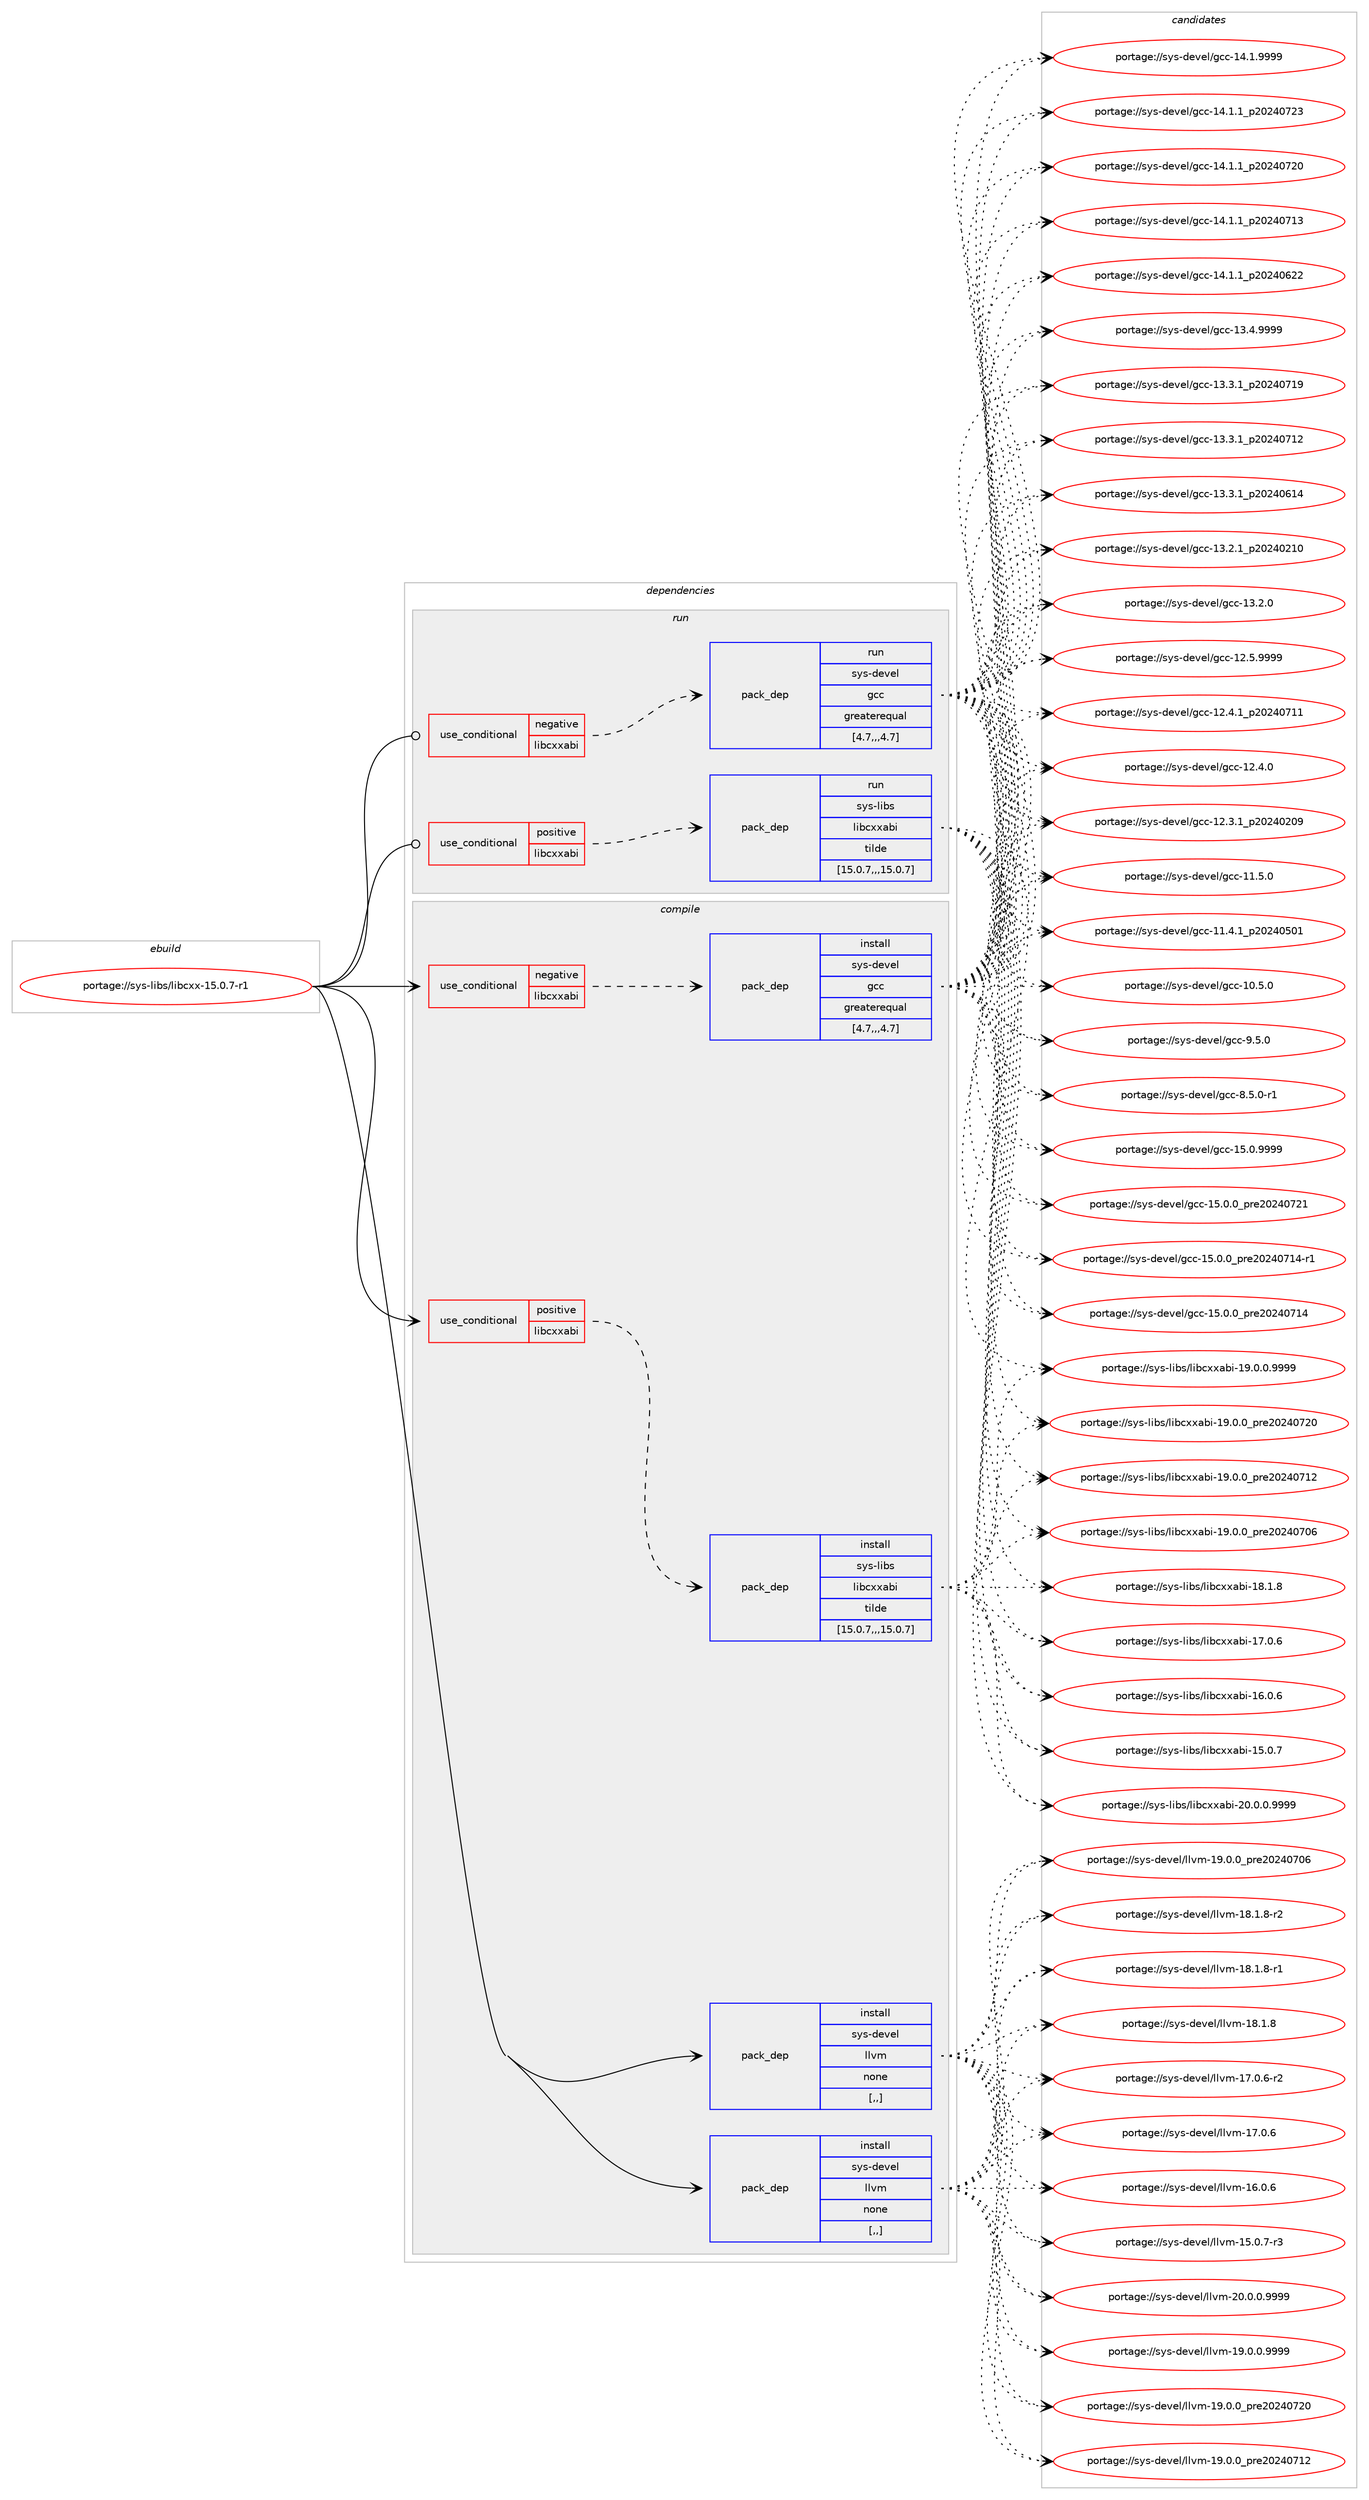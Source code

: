 digraph prolog {

# *************
# Graph options
# *************

newrank=true;
concentrate=true;
compound=true;
graph [rankdir=LR,fontname=Helvetica,fontsize=10,ranksep=1.5];#, ranksep=2.5, nodesep=0.2];
edge  [arrowhead=vee];
node  [fontname=Helvetica,fontsize=10];

# **********
# The ebuild
# **********

subgraph cluster_leftcol {
color=gray;
label=<<i>ebuild</i>>;
id [label="portage://sys-libs/libcxx-15.0.7-r1", color=red, width=4, href="../sys-libs/libcxx-15.0.7-r1.svg"];
}

# ****************
# The dependencies
# ****************

subgraph cluster_midcol {
color=gray;
label=<<i>dependencies</i>>;
subgraph cluster_compile {
fillcolor="#eeeeee";
style=filled;
label=<<i>compile</i>>;
subgraph cond117897 {
dependency441761 [label=<<TABLE BORDER="0" CELLBORDER="1" CELLSPACING="0" CELLPADDING="4"><TR><TD ROWSPAN="3" CELLPADDING="10">use_conditional</TD></TR><TR><TD>negative</TD></TR><TR><TD>libcxxabi</TD></TR></TABLE>>, shape=none, color=red];
subgraph pack320865 {
dependency441762 [label=<<TABLE BORDER="0" CELLBORDER="1" CELLSPACING="0" CELLPADDING="4" WIDTH="220"><TR><TD ROWSPAN="6" CELLPADDING="30">pack_dep</TD></TR><TR><TD WIDTH="110">install</TD></TR><TR><TD>sys-devel</TD></TR><TR><TD>gcc</TD></TR><TR><TD>greaterequal</TD></TR><TR><TD>[4.7,,,4.7]</TD></TR></TABLE>>, shape=none, color=blue];
}
dependency441761:e -> dependency441762:w [weight=20,style="dashed",arrowhead="vee"];
}
id:e -> dependency441761:w [weight=20,style="solid",arrowhead="vee"];
subgraph cond117898 {
dependency441763 [label=<<TABLE BORDER="0" CELLBORDER="1" CELLSPACING="0" CELLPADDING="4"><TR><TD ROWSPAN="3" CELLPADDING="10">use_conditional</TD></TR><TR><TD>positive</TD></TR><TR><TD>libcxxabi</TD></TR></TABLE>>, shape=none, color=red];
subgraph pack320866 {
dependency441764 [label=<<TABLE BORDER="0" CELLBORDER="1" CELLSPACING="0" CELLPADDING="4" WIDTH="220"><TR><TD ROWSPAN="6" CELLPADDING="30">pack_dep</TD></TR><TR><TD WIDTH="110">install</TD></TR><TR><TD>sys-libs</TD></TR><TR><TD>libcxxabi</TD></TR><TR><TD>tilde</TD></TR><TR><TD>[15.0.7,,,15.0.7]</TD></TR></TABLE>>, shape=none, color=blue];
}
dependency441763:e -> dependency441764:w [weight=20,style="dashed",arrowhead="vee"];
}
id:e -> dependency441763:w [weight=20,style="solid",arrowhead="vee"];
subgraph pack320867 {
dependency441765 [label=<<TABLE BORDER="0" CELLBORDER="1" CELLSPACING="0" CELLPADDING="4" WIDTH="220"><TR><TD ROWSPAN="6" CELLPADDING="30">pack_dep</TD></TR><TR><TD WIDTH="110">install</TD></TR><TR><TD>sys-devel</TD></TR><TR><TD>llvm</TD></TR><TR><TD>none</TD></TR><TR><TD>[,,]</TD></TR></TABLE>>, shape=none, color=blue];
}
id:e -> dependency441765:w [weight=20,style="solid",arrowhead="vee"];
subgraph pack320868 {
dependency441766 [label=<<TABLE BORDER="0" CELLBORDER="1" CELLSPACING="0" CELLPADDING="4" WIDTH="220"><TR><TD ROWSPAN="6" CELLPADDING="30">pack_dep</TD></TR><TR><TD WIDTH="110">install</TD></TR><TR><TD>sys-devel</TD></TR><TR><TD>llvm</TD></TR><TR><TD>none</TD></TR><TR><TD>[,,]</TD></TR></TABLE>>, shape=none, color=blue];
}
id:e -> dependency441766:w [weight=20,style="solid",arrowhead="vee"];
}
subgraph cluster_compileandrun {
fillcolor="#eeeeee";
style=filled;
label=<<i>compile and run</i>>;
}
subgraph cluster_run {
fillcolor="#eeeeee";
style=filled;
label=<<i>run</i>>;
subgraph cond117899 {
dependency441767 [label=<<TABLE BORDER="0" CELLBORDER="1" CELLSPACING="0" CELLPADDING="4"><TR><TD ROWSPAN="3" CELLPADDING="10">use_conditional</TD></TR><TR><TD>negative</TD></TR><TR><TD>libcxxabi</TD></TR></TABLE>>, shape=none, color=red];
subgraph pack320869 {
dependency441768 [label=<<TABLE BORDER="0" CELLBORDER="1" CELLSPACING="0" CELLPADDING="4" WIDTH="220"><TR><TD ROWSPAN="6" CELLPADDING="30">pack_dep</TD></TR><TR><TD WIDTH="110">run</TD></TR><TR><TD>sys-devel</TD></TR><TR><TD>gcc</TD></TR><TR><TD>greaterequal</TD></TR><TR><TD>[4.7,,,4.7]</TD></TR></TABLE>>, shape=none, color=blue];
}
dependency441767:e -> dependency441768:w [weight=20,style="dashed",arrowhead="vee"];
}
id:e -> dependency441767:w [weight=20,style="solid",arrowhead="odot"];
subgraph cond117900 {
dependency441769 [label=<<TABLE BORDER="0" CELLBORDER="1" CELLSPACING="0" CELLPADDING="4"><TR><TD ROWSPAN="3" CELLPADDING="10">use_conditional</TD></TR><TR><TD>positive</TD></TR><TR><TD>libcxxabi</TD></TR></TABLE>>, shape=none, color=red];
subgraph pack320870 {
dependency441770 [label=<<TABLE BORDER="0" CELLBORDER="1" CELLSPACING="0" CELLPADDING="4" WIDTH="220"><TR><TD ROWSPAN="6" CELLPADDING="30">pack_dep</TD></TR><TR><TD WIDTH="110">run</TD></TR><TR><TD>sys-libs</TD></TR><TR><TD>libcxxabi</TD></TR><TR><TD>tilde</TD></TR><TR><TD>[15.0.7,,,15.0.7]</TD></TR></TABLE>>, shape=none, color=blue];
}
dependency441769:e -> dependency441770:w [weight=20,style="dashed",arrowhead="vee"];
}
id:e -> dependency441769:w [weight=20,style="solid",arrowhead="odot"];
}
}

# **************
# The candidates
# **************

subgraph cluster_choices {
rank=same;
color=gray;
label=<<i>candidates</i>>;

subgraph choice320865 {
color=black;
nodesep=1;
choice1151211154510010111810110847103999945495346484657575757 [label="portage://sys-devel/gcc-15.0.9999", color=red, width=4,href="../sys-devel/gcc-15.0.9999.svg"];
choice1151211154510010111810110847103999945495346484648951121141015048505248555049 [label="portage://sys-devel/gcc-15.0.0_pre20240721", color=red, width=4,href="../sys-devel/gcc-15.0.0_pre20240721.svg"];
choice11512111545100101118101108471039999454953464846489511211410150485052485549524511449 [label="portage://sys-devel/gcc-15.0.0_pre20240714-r1", color=red, width=4,href="../sys-devel/gcc-15.0.0_pre20240714-r1.svg"];
choice1151211154510010111810110847103999945495346484648951121141015048505248554952 [label="portage://sys-devel/gcc-15.0.0_pre20240714", color=red, width=4,href="../sys-devel/gcc-15.0.0_pre20240714.svg"];
choice1151211154510010111810110847103999945495246494657575757 [label="portage://sys-devel/gcc-14.1.9999", color=red, width=4,href="../sys-devel/gcc-14.1.9999.svg"];
choice1151211154510010111810110847103999945495246494649951125048505248555051 [label="portage://sys-devel/gcc-14.1.1_p20240723", color=red, width=4,href="../sys-devel/gcc-14.1.1_p20240723.svg"];
choice1151211154510010111810110847103999945495246494649951125048505248555048 [label="portage://sys-devel/gcc-14.1.1_p20240720", color=red, width=4,href="../sys-devel/gcc-14.1.1_p20240720.svg"];
choice1151211154510010111810110847103999945495246494649951125048505248554951 [label="portage://sys-devel/gcc-14.1.1_p20240713", color=red, width=4,href="../sys-devel/gcc-14.1.1_p20240713.svg"];
choice1151211154510010111810110847103999945495246494649951125048505248545050 [label="portage://sys-devel/gcc-14.1.1_p20240622", color=red, width=4,href="../sys-devel/gcc-14.1.1_p20240622.svg"];
choice1151211154510010111810110847103999945495146524657575757 [label="portage://sys-devel/gcc-13.4.9999", color=red, width=4,href="../sys-devel/gcc-13.4.9999.svg"];
choice1151211154510010111810110847103999945495146514649951125048505248554957 [label="portage://sys-devel/gcc-13.3.1_p20240719", color=red, width=4,href="../sys-devel/gcc-13.3.1_p20240719.svg"];
choice1151211154510010111810110847103999945495146514649951125048505248554950 [label="portage://sys-devel/gcc-13.3.1_p20240712", color=red, width=4,href="../sys-devel/gcc-13.3.1_p20240712.svg"];
choice1151211154510010111810110847103999945495146514649951125048505248544952 [label="portage://sys-devel/gcc-13.3.1_p20240614", color=red, width=4,href="../sys-devel/gcc-13.3.1_p20240614.svg"];
choice1151211154510010111810110847103999945495146504649951125048505248504948 [label="portage://sys-devel/gcc-13.2.1_p20240210", color=red, width=4,href="../sys-devel/gcc-13.2.1_p20240210.svg"];
choice1151211154510010111810110847103999945495146504648 [label="portage://sys-devel/gcc-13.2.0", color=red, width=4,href="../sys-devel/gcc-13.2.0.svg"];
choice1151211154510010111810110847103999945495046534657575757 [label="portage://sys-devel/gcc-12.5.9999", color=red, width=4,href="../sys-devel/gcc-12.5.9999.svg"];
choice1151211154510010111810110847103999945495046524649951125048505248554949 [label="portage://sys-devel/gcc-12.4.1_p20240711", color=red, width=4,href="../sys-devel/gcc-12.4.1_p20240711.svg"];
choice1151211154510010111810110847103999945495046524648 [label="portage://sys-devel/gcc-12.4.0", color=red, width=4,href="../sys-devel/gcc-12.4.0.svg"];
choice1151211154510010111810110847103999945495046514649951125048505248504857 [label="portage://sys-devel/gcc-12.3.1_p20240209", color=red, width=4,href="../sys-devel/gcc-12.3.1_p20240209.svg"];
choice1151211154510010111810110847103999945494946534648 [label="portage://sys-devel/gcc-11.5.0", color=red, width=4,href="../sys-devel/gcc-11.5.0.svg"];
choice1151211154510010111810110847103999945494946524649951125048505248534849 [label="portage://sys-devel/gcc-11.4.1_p20240501", color=red, width=4,href="../sys-devel/gcc-11.4.1_p20240501.svg"];
choice1151211154510010111810110847103999945494846534648 [label="portage://sys-devel/gcc-10.5.0", color=red, width=4,href="../sys-devel/gcc-10.5.0.svg"];
choice11512111545100101118101108471039999455746534648 [label="portage://sys-devel/gcc-9.5.0", color=red, width=4,href="../sys-devel/gcc-9.5.0.svg"];
choice115121115451001011181011084710399994556465346484511449 [label="portage://sys-devel/gcc-8.5.0-r1", color=red, width=4,href="../sys-devel/gcc-8.5.0-r1.svg"];
dependency441762:e -> choice1151211154510010111810110847103999945495346484657575757:w [style=dotted,weight="100"];
dependency441762:e -> choice1151211154510010111810110847103999945495346484648951121141015048505248555049:w [style=dotted,weight="100"];
dependency441762:e -> choice11512111545100101118101108471039999454953464846489511211410150485052485549524511449:w [style=dotted,weight="100"];
dependency441762:e -> choice1151211154510010111810110847103999945495346484648951121141015048505248554952:w [style=dotted,weight="100"];
dependency441762:e -> choice1151211154510010111810110847103999945495246494657575757:w [style=dotted,weight="100"];
dependency441762:e -> choice1151211154510010111810110847103999945495246494649951125048505248555051:w [style=dotted,weight="100"];
dependency441762:e -> choice1151211154510010111810110847103999945495246494649951125048505248555048:w [style=dotted,weight="100"];
dependency441762:e -> choice1151211154510010111810110847103999945495246494649951125048505248554951:w [style=dotted,weight="100"];
dependency441762:e -> choice1151211154510010111810110847103999945495246494649951125048505248545050:w [style=dotted,weight="100"];
dependency441762:e -> choice1151211154510010111810110847103999945495146524657575757:w [style=dotted,weight="100"];
dependency441762:e -> choice1151211154510010111810110847103999945495146514649951125048505248554957:w [style=dotted,weight="100"];
dependency441762:e -> choice1151211154510010111810110847103999945495146514649951125048505248554950:w [style=dotted,weight="100"];
dependency441762:e -> choice1151211154510010111810110847103999945495146514649951125048505248544952:w [style=dotted,weight="100"];
dependency441762:e -> choice1151211154510010111810110847103999945495146504649951125048505248504948:w [style=dotted,weight="100"];
dependency441762:e -> choice1151211154510010111810110847103999945495146504648:w [style=dotted,weight="100"];
dependency441762:e -> choice1151211154510010111810110847103999945495046534657575757:w [style=dotted,weight="100"];
dependency441762:e -> choice1151211154510010111810110847103999945495046524649951125048505248554949:w [style=dotted,weight="100"];
dependency441762:e -> choice1151211154510010111810110847103999945495046524648:w [style=dotted,weight="100"];
dependency441762:e -> choice1151211154510010111810110847103999945495046514649951125048505248504857:w [style=dotted,weight="100"];
dependency441762:e -> choice1151211154510010111810110847103999945494946534648:w [style=dotted,weight="100"];
dependency441762:e -> choice1151211154510010111810110847103999945494946524649951125048505248534849:w [style=dotted,weight="100"];
dependency441762:e -> choice1151211154510010111810110847103999945494846534648:w [style=dotted,weight="100"];
dependency441762:e -> choice11512111545100101118101108471039999455746534648:w [style=dotted,weight="100"];
dependency441762:e -> choice115121115451001011181011084710399994556465346484511449:w [style=dotted,weight="100"];
}
subgraph choice320866 {
color=black;
nodesep=1;
choice11512111545108105981154710810598991201209798105455048464846484657575757 [label="portage://sys-libs/libcxxabi-20.0.0.9999", color=red, width=4,href="../sys-libs/libcxxabi-20.0.0.9999.svg"];
choice11512111545108105981154710810598991201209798105454957464846484657575757 [label="portage://sys-libs/libcxxabi-19.0.0.9999", color=red, width=4,href="../sys-libs/libcxxabi-19.0.0.9999.svg"];
choice1151211154510810598115471081059899120120979810545495746484648951121141015048505248555048 [label="portage://sys-libs/libcxxabi-19.0.0_pre20240720", color=red, width=4,href="../sys-libs/libcxxabi-19.0.0_pre20240720.svg"];
choice1151211154510810598115471081059899120120979810545495746484648951121141015048505248554950 [label="portage://sys-libs/libcxxabi-19.0.0_pre20240712", color=red, width=4,href="../sys-libs/libcxxabi-19.0.0_pre20240712.svg"];
choice1151211154510810598115471081059899120120979810545495746484648951121141015048505248554854 [label="portage://sys-libs/libcxxabi-19.0.0_pre20240706", color=red, width=4,href="../sys-libs/libcxxabi-19.0.0_pre20240706.svg"];
choice1151211154510810598115471081059899120120979810545495646494656 [label="portage://sys-libs/libcxxabi-18.1.8", color=red, width=4,href="../sys-libs/libcxxabi-18.1.8.svg"];
choice1151211154510810598115471081059899120120979810545495546484654 [label="portage://sys-libs/libcxxabi-17.0.6", color=red, width=4,href="../sys-libs/libcxxabi-17.0.6.svg"];
choice1151211154510810598115471081059899120120979810545495446484654 [label="portage://sys-libs/libcxxabi-16.0.6", color=red, width=4,href="../sys-libs/libcxxabi-16.0.6.svg"];
choice1151211154510810598115471081059899120120979810545495346484655 [label="portage://sys-libs/libcxxabi-15.0.7", color=red, width=4,href="../sys-libs/libcxxabi-15.0.7.svg"];
dependency441764:e -> choice11512111545108105981154710810598991201209798105455048464846484657575757:w [style=dotted,weight="100"];
dependency441764:e -> choice11512111545108105981154710810598991201209798105454957464846484657575757:w [style=dotted,weight="100"];
dependency441764:e -> choice1151211154510810598115471081059899120120979810545495746484648951121141015048505248555048:w [style=dotted,weight="100"];
dependency441764:e -> choice1151211154510810598115471081059899120120979810545495746484648951121141015048505248554950:w [style=dotted,weight="100"];
dependency441764:e -> choice1151211154510810598115471081059899120120979810545495746484648951121141015048505248554854:w [style=dotted,weight="100"];
dependency441764:e -> choice1151211154510810598115471081059899120120979810545495646494656:w [style=dotted,weight="100"];
dependency441764:e -> choice1151211154510810598115471081059899120120979810545495546484654:w [style=dotted,weight="100"];
dependency441764:e -> choice1151211154510810598115471081059899120120979810545495446484654:w [style=dotted,weight="100"];
dependency441764:e -> choice1151211154510810598115471081059899120120979810545495346484655:w [style=dotted,weight="100"];
}
subgraph choice320867 {
color=black;
nodesep=1;
choice1151211154510010111810110847108108118109455048464846484657575757 [label="portage://sys-devel/llvm-20.0.0.9999", color=red, width=4,href="../sys-devel/llvm-20.0.0.9999.svg"];
choice1151211154510010111810110847108108118109454957464846484657575757 [label="portage://sys-devel/llvm-19.0.0.9999", color=red, width=4,href="../sys-devel/llvm-19.0.0.9999.svg"];
choice115121115451001011181011084710810811810945495746484648951121141015048505248555048 [label="portage://sys-devel/llvm-19.0.0_pre20240720", color=red, width=4,href="../sys-devel/llvm-19.0.0_pre20240720.svg"];
choice115121115451001011181011084710810811810945495746484648951121141015048505248554950 [label="portage://sys-devel/llvm-19.0.0_pre20240712", color=red, width=4,href="../sys-devel/llvm-19.0.0_pre20240712.svg"];
choice115121115451001011181011084710810811810945495746484648951121141015048505248554854 [label="portage://sys-devel/llvm-19.0.0_pre20240706", color=red, width=4,href="../sys-devel/llvm-19.0.0_pre20240706.svg"];
choice1151211154510010111810110847108108118109454956464946564511450 [label="portage://sys-devel/llvm-18.1.8-r2", color=red, width=4,href="../sys-devel/llvm-18.1.8-r2.svg"];
choice1151211154510010111810110847108108118109454956464946564511449 [label="portage://sys-devel/llvm-18.1.8-r1", color=red, width=4,href="../sys-devel/llvm-18.1.8-r1.svg"];
choice115121115451001011181011084710810811810945495646494656 [label="portage://sys-devel/llvm-18.1.8", color=red, width=4,href="../sys-devel/llvm-18.1.8.svg"];
choice1151211154510010111810110847108108118109454955464846544511450 [label="portage://sys-devel/llvm-17.0.6-r2", color=red, width=4,href="../sys-devel/llvm-17.0.6-r2.svg"];
choice115121115451001011181011084710810811810945495546484654 [label="portage://sys-devel/llvm-17.0.6", color=red, width=4,href="../sys-devel/llvm-17.0.6.svg"];
choice115121115451001011181011084710810811810945495446484654 [label="portage://sys-devel/llvm-16.0.6", color=red, width=4,href="../sys-devel/llvm-16.0.6.svg"];
choice1151211154510010111810110847108108118109454953464846554511451 [label="portage://sys-devel/llvm-15.0.7-r3", color=red, width=4,href="../sys-devel/llvm-15.0.7-r3.svg"];
dependency441765:e -> choice1151211154510010111810110847108108118109455048464846484657575757:w [style=dotted,weight="100"];
dependency441765:e -> choice1151211154510010111810110847108108118109454957464846484657575757:w [style=dotted,weight="100"];
dependency441765:e -> choice115121115451001011181011084710810811810945495746484648951121141015048505248555048:w [style=dotted,weight="100"];
dependency441765:e -> choice115121115451001011181011084710810811810945495746484648951121141015048505248554950:w [style=dotted,weight="100"];
dependency441765:e -> choice115121115451001011181011084710810811810945495746484648951121141015048505248554854:w [style=dotted,weight="100"];
dependency441765:e -> choice1151211154510010111810110847108108118109454956464946564511450:w [style=dotted,weight="100"];
dependency441765:e -> choice1151211154510010111810110847108108118109454956464946564511449:w [style=dotted,weight="100"];
dependency441765:e -> choice115121115451001011181011084710810811810945495646494656:w [style=dotted,weight="100"];
dependency441765:e -> choice1151211154510010111810110847108108118109454955464846544511450:w [style=dotted,weight="100"];
dependency441765:e -> choice115121115451001011181011084710810811810945495546484654:w [style=dotted,weight="100"];
dependency441765:e -> choice115121115451001011181011084710810811810945495446484654:w [style=dotted,weight="100"];
dependency441765:e -> choice1151211154510010111810110847108108118109454953464846554511451:w [style=dotted,weight="100"];
}
subgraph choice320868 {
color=black;
nodesep=1;
choice1151211154510010111810110847108108118109455048464846484657575757 [label="portage://sys-devel/llvm-20.0.0.9999", color=red, width=4,href="../sys-devel/llvm-20.0.0.9999.svg"];
choice1151211154510010111810110847108108118109454957464846484657575757 [label="portage://sys-devel/llvm-19.0.0.9999", color=red, width=4,href="../sys-devel/llvm-19.0.0.9999.svg"];
choice115121115451001011181011084710810811810945495746484648951121141015048505248555048 [label="portage://sys-devel/llvm-19.0.0_pre20240720", color=red, width=4,href="../sys-devel/llvm-19.0.0_pre20240720.svg"];
choice115121115451001011181011084710810811810945495746484648951121141015048505248554950 [label="portage://sys-devel/llvm-19.0.0_pre20240712", color=red, width=4,href="../sys-devel/llvm-19.0.0_pre20240712.svg"];
choice115121115451001011181011084710810811810945495746484648951121141015048505248554854 [label="portage://sys-devel/llvm-19.0.0_pre20240706", color=red, width=4,href="../sys-devel/llvm-19.0.0_pre20240706.svg"];
choice1151211154510010111810110847108108118109454956464946564511450 [label="portage://sys-devel/llvm-18.1.8-r2", color=red, width=4,href="../sys-devel/llvm-18.1.8-r2.svg"];
choice1151211154510010111810110847108108118109454956464946564511449 [label="portage://sys-devel/llvm-18.1.8-r1", color=red, width=4,href="../sys-devel/llvm-18.1.8-r1.svg"];
choice115121115451001011181011084710810811810945495646494656 [label="portage://sys-devel/llvm-18.1.8", color=red, width=4,href="../sys-devel/llvm-18.1.8.svg"];
choice1151211154510010111810110847108108118109454955464846544511450 [label="portage://sys-devel/llvm-17.0.6-r2", color=red, width=4,href="../sys-devel/llvm-17.0.6-r2.svg"];
choice115121115451001011181011084710810811810945495546484654 [label="portage://sys-devel/llvm-17.0.6", color=red, width=4,href="../sys-devel/llvm-17.0.6.svg"];
choice115121115451001011181011084710810811810945495446484654 [label="portage://sys-devel/llvm-16.0.6", color=red, width=4,href="../sys-devel/llvm-16.0.6.svg"];
choice1151211154510010111810110847108108118109454953464846554511451 [label="portage://sys-devel/llvm-15.0.7-r3", color=red, width=4,href="../sys-devel/llvm-15.0.7-r3.svg"];
dependency441766:e -> choice1151211154510010111810110847108108118109455048464846484657575757:w [style=dotted,weight="100"];
dependency441766:e -> choice1151211154510010111810110847108108118109454957464846484657575757:w [style=dotted,weight="100"];
dependency441766:e -> choice115121115451001011181011084710810811810945495746484648951121141015048505248555048:w [style=dotted,weight="100"];
dependency441766:e -> choice115121115451001011181011084710810811810945495746484648951121141015048505248554950:w [style=dotted,weight="100"];
dependency441766:e -> choice115121115451001011181011084710810811810945495746484648951121141015048505248554854:w [style=dotted,weight="100"];
dependency441766:e -> choice1151211154510010111810110847108108118109454956464946564511450:w [style=dotted,weight="100"];
dependency441766:e -> choice1151211154510010111810110847108108118109454956464946564511449:w [style=dotted,weight="100"];
dependency441766:e -> choice115121115451001011181011084710810811810945495646494656:w [style=dotted,weight="100"];
dependency441766:e -> choice1151211154510010111810110847108108118109454955464846544511450:w [style=dotted,weight="100"];
dependency441766:e -> choice115121115451001011181011084710810811810945495546484654:w [style=dotted,weight="100"];
dependency441766:e -> choice115121115451001011181011084710810811810945495446484654:w [style=dotted,weight="100"];
dependency441766:e -> choice1151211154510010111810110847108108118109454953464846554511451:w [style=dotted,weight="100"];
}
subgraph choice320869 {
color=black;
nodesep=1;
choice1151211154510010111810110847103999945495346484657575757 [label="portage://sys-devel/gcc-15.0.9999", color=red, width=4,href="../sys-devel/gcc-15.0.9999.svg"];
choice1151211154510010111810110847103999945495346484648951121141015048505248555049 [label="portage://sys-devel/gcc-15.0.0_pre20240721", color=red, width=4,href="../sys-devel/gcc-15.0.0_pre20240721.svg"];
choice11512111545100101118101108471039999454953464846489511211410150485052485549524511449 [label="portage://sys-devel/gcc-15.0.0_pre20240714-r1", color=red, width=4,href="../sys-devel/gcc-15.0.0_pre20240714-r1.svg"];
choice1151211154510010111810110847103999945495346484648951121141015048505248554952 [label="portage://sys-devel/gcc-15.0.0_pre20240714", color=red, width=4,href="../sys-devel/gcc-15.0.0_pre20240714.svg"];
choice1151211154510010111810110847103999945495246494657575757 [label="portage://sys-devel/gcc-14.1.9999", color=red, width=4,href="../sys-devel/gcc-14.1.9999.svg"];
choice1151211154510010111810110847103999945495246494649951125048505248555051 [label="portage://sys-devel/gcc-14.1.1_p20240723", color=red, width=4,href="../sys-devel/gcc-14.1.1_p20240723.svg"];
choice1151211154510010111810110847103999945495246494649951125048505248555048 [label="portage://sys-devel/gcc-14.1.1_p20240720", color=red, width=4,href="../sys-devel/gcc-14.1.1_p20240720.svg"];
choice1151211154510010111810110847103999945495246494649951125048505248554951 [label="portage://sys-devel/gcc-14.1.1_p20240713", color=red, width=4,href="../sys-devel/gcc-14.1.1_p20240713.svg"];
choice1151211154510010111810110847103999945495246494649951125048505248545050 [label="portage://sys-devel/gcc-14.1.1_p20240622", color=red, width=4,href="../sys-devel/gcc-14.1.1_p20240622.svg"];
choice1151211154510010111810110847103999945495146524657575757 [label="portage://sys-devel/gcc-13.4.9999", color=red, width=4,href="../sys-devel/gcc-13.4.9999.svg"];
choice1151211154510010111810110847103999945495146514649951125048505248554957 [label="portage://sys-devel/gcc-13.3.1_p20240719", color=red, width=4,href="../sys-devel/gcc-13.3.1_p20240719.svg"];
choice1151211154510010111810110847103999945495146514649951125048505248554950 [label="portage://sys-devel/gcc-13.3.1_p20240712", color=red, width=4,href="../sys-devel/gcc-13.3.1_p20240712.svg"];
choice1151211154510010111810110847103999945495146514649951125048505248544952 [label="portage://sys-devel/gcc-13.3.1_p20240614", color=red, width=4,href="../sys-devel/gcc-13.3.1_p20240614.svg"];
choice1151211154510010111810110847103999945495146504649951125048505248504948 [label="portage://sys-devel/gcc-13.2.1_p20240210", color=red, width=4,href="../sys-devel/gcc-13.2.1_p20240210.svg"];
choice1151211154510010111810110847103999945495146504648 [label="portage://sys-devel/gcc-13.2.0", color=red, width=4,href="../sys-devel/gcc-13.2.0.svg"];
choice1151211154510010111810110847103999945495046534657575757 [label="portage://sys-devel/gcc-12.5.9999", color=red, width=4,href="../sys-devel/gcc-12.5.9999.svg"];
choice1151211154510010111810110847103999945495046524649951125048505248554949 [label="portage://sys-devel/gcc-12.4.1_p20240711", color=red, width=4,href="../sys-devel/gcc-12.4.1_p20240711.svg"];
choice1151211154510010111810110847103999945495046524648 [label="portage://sys-devel/gcc-12.4.0", color=red, width=4,href="../sys-devel/gcc-12.4.0.svg"];
choice1151211154510010111810110847103999945495046514649951125048505248504857 [label="portage://sys-devel/gcc-12.3.1_p20240209", color=red, width=4,href="../sys-devel/gcc-12.3.1_p20240209.svg"];
choice1151211154510010111810110847103999945494946534648 [label="portage://sys-devel/gcc-11.5.0", color=red, width=4,href="../sys-devel/gcc-11.5.0.svg"];
choice1151211154510010111810110847103999945494946524649951125048505248534849 [label="portage://sys-devel/gcc-11.4.1_p20240501", color=red, width=4,href="../sys-devel/gcc-11.4.1_p20240501.svg"];
choice1151211154510010111810110847103999945494846534648 [label="portage://sys-devel/gcc-10.5.0", color=red, width=4,href="../sys-devel/gcc-10.5.0.svg"];
choice11512111545100101118101108471039999455746534648 [label="portage://sys-devel/gcc-9.5.0", color=red, width=4,href="../sys-devel/gcc-9.5.0.svg"];
choice115121115451001011181011084710399994556465346484511449 [label="portage://sys-devel/gcc-8.5.0-r1", color=red, width=4,href="../sys-devel/gcc-8.5.0-r1.svg"];
dependency441768:e -> choice1151211154510010111810110847103999945495346484657575757:w [style=dotted,weight="100"];
dependency441768:e -> choice1151211154510010111810110847103999945495346484648951121141015048505248555049:w [style=dotted,weight="100"];
dependency441768:e -> choice11512111545100101118101108471039999454953464846489511211410150485052485549524511449:w [style=dotted,weight="100"];
dependency441768:e -> choice1151211154510010111810110847103999945495346484648951121141015048505248554952:w [style=dotted,weight="100"];
dependency441768:e -> choice1151211154510010111810110847103999945495246494657575757:w [style=dotted,weight="100"];
dependency441768:e -> choice1151211154510010111810110847103999945495246494649951125048505248555051:w [style=dotted,weight="100"];
dependency441768:e -> choice1151211154510010111810110847103999945495246494649951125048505248555048:w [style=dotted,weight="100"];
dependency441768:e -> choice1151211154510010111810110847103999945495246494649951125048505248554951:w [style=dotted,weight="100"];
dependency441768:e -> choice1151211154510010111810110847103999945495246494649951125048505248545050:w [style=dotted,weight="100"];
dependency441768:e -> choice1151211154510010111810110847103999945495146524657575757:w [style=dotted,weight="100"];
dependency441768:e -> choice1151211154510010111810110847103999945495146514649951125048505248554957:w [style=dotted,weight="100"];
dependency441768:e -> choice1151211154510010111810110847103999945495146514649951125048505248554950:w [style=dotted,weight="100"];
dependency441768:e -> choice1151211154510010111810110847103999945495146514649951125048505248544952:w [style=dotted,weight="100"];
dependency441768:e -> choice1151211154510010111810110847103999945495146504649951125048505248504948:w [style=dotted,weight="100"];
dependency441768:e -> choice1151211154510010111810110847103999945495146504648:w [style=dotted,weight="100"];
dependency441768:e -> choice1151211154510010111810110847103999945495046534657575757:w [style=dotted,weight="100"];
dependency441768:e -> choice1151211154510010111810110847103999945495046524649951125048505248554949:w [style=dotted,weight="100"];
dependency441768:e -> choice1151211154510010111810110847103999945495046524648:w [style=dotted,weight="100"];
dependency441768:e -> choice1151211154510010111810110847103999945495046514649951125048505248504857:w [style=dotted,weight="100"];
dependency441768:e -> choice1151211154510010111810110847103999945494946534648:w [style=dotted,weight="100"];
dependency441768:e -> choice1151211154510010111810110847103999945494946524649951125048505248534849:w [style=dotted,weight="100"];
dependency441768:e -> choice1151211154510010111810110847103999945494846534648:w [style=dotted,weight="100"];
dependency441768:e -> choice11512111545100101118101108471039999455746534648:w [style=dotted,weight="100"];
dependency441768:e -> choice115121115451001011181011084710399994556465346484511449:w [style=dotted,weight="100"];
}
subgraph choice320870 {
color=black;
nodesep=1;
choice11512111545108105981154710810598991201209798105455048464846484657575757 [label="portage://sys-libs/libcxxabi-20.0.0.9999", color=red, width=4,href="../sys-libs/libcxxabi-20.0.0.9999.svg"];
choice11512111545108105981154710810598991201209798105454957464846484657575757 [label="portage://sys-libs/libcxxabi-19.0.0.9999", color=red, width=4,href="../sys-libs/libcxxabi-19.0.0.9999.svg"];
choice1151211154510810598115471081059899120120979810545495746484648951121141015048505248555048 [label="portage://sys-libs/libcxxabi-19.0.0_pre20240720", color=red, width=4,href="../sys-libs/libcxxabi-19.0.0_pre20240720.svg"];
choice1151211154510810598115471081059899120120979810545495746484648951121141015048505248554950 [label="portage://sys-libs/libcxxabi-19.0.0_pre20240712", color=red, width=4,href="../sys-libs/libcxxabi-19.0.0_pre20240712.svg"];
choice1151211154510810598115471081059899120120979810545495746484648951121141015048505248554854 [label="portage://sys-libs/libcxxabi-19.0.0_pre20240706", color=red, width=4,href="../sys-libs/libcxxabi-19.0.0_pre20240706.svg"];
choice1151211154510810598115471081059899120120979810545495646494656 [label="portage://sys-libs/libcxxabi-18.1.8", color=red, width=4,href="../sys-libs/libcxxabi-18.1.8.svg"];
choice1151211154510810598115471081059899120120979810545495546484654 [label="portage://sys-libs/libcxxabi-17.0.6", color=red, width=4,href="../sys-libs/libcxxabi-17.0.6.svg"];
choice1151211154510810598115471081059899120120979810545495446484654 [label="portage://sys-libs/libcxxabi-16.0.6", color=red, width=4,href="../sys-libs/libcxxabi-16.0.6.svg"];
choice1151211154510810598115471081059899120120979810545495346484655 [label="portage://sys-libs/libcxxabi-15.0.7", color=red, width=4,href="../sys-libs/libcxxabi-15.0.7.svg"];
dependency441770:e -> choice11512111545108105981154710810598991201209798105455048464846484657575757:w [style=dotted,weight="100"];
dependency441770:e -> choice11512111545108105981154710810598991201209798105454957464846484657575757:w [style=dotted,weight="100"];
dependency441770:e -> choice1151211154510810598115471081059899120120979810545495746484648951121141015048505248555048:w [style=dotted,weight="100"];
dependency441770:e -> choice1151211154510810598115471081059899120120979810545495746484648951121141015048505248554950:w [style=dotted,weight="100"];
dependency441770:e -> choice1151211154510810598115471081059899120120979810545495746484648951121141015048505248554854:w [style=dotted,weight="100"];
dependency441770:e -> choice1151211154510810598115471081059899120120979810545495646494656:w [style=dotted,weight="100"];
dependency441770:e -> choice1151211154510810598115471081059899120120979810545495546484654:w [style=dotted,weight="100"];
dependency441770:e -> choice1151211154510810598115471081059899120120979810545495446484654:w [style=dotted,weight="100"];
dependency441770:e -> choice1151211154510810598115471081059899120120979810545495346484655:w [style=dotted,weight="100"];
}
}

}
